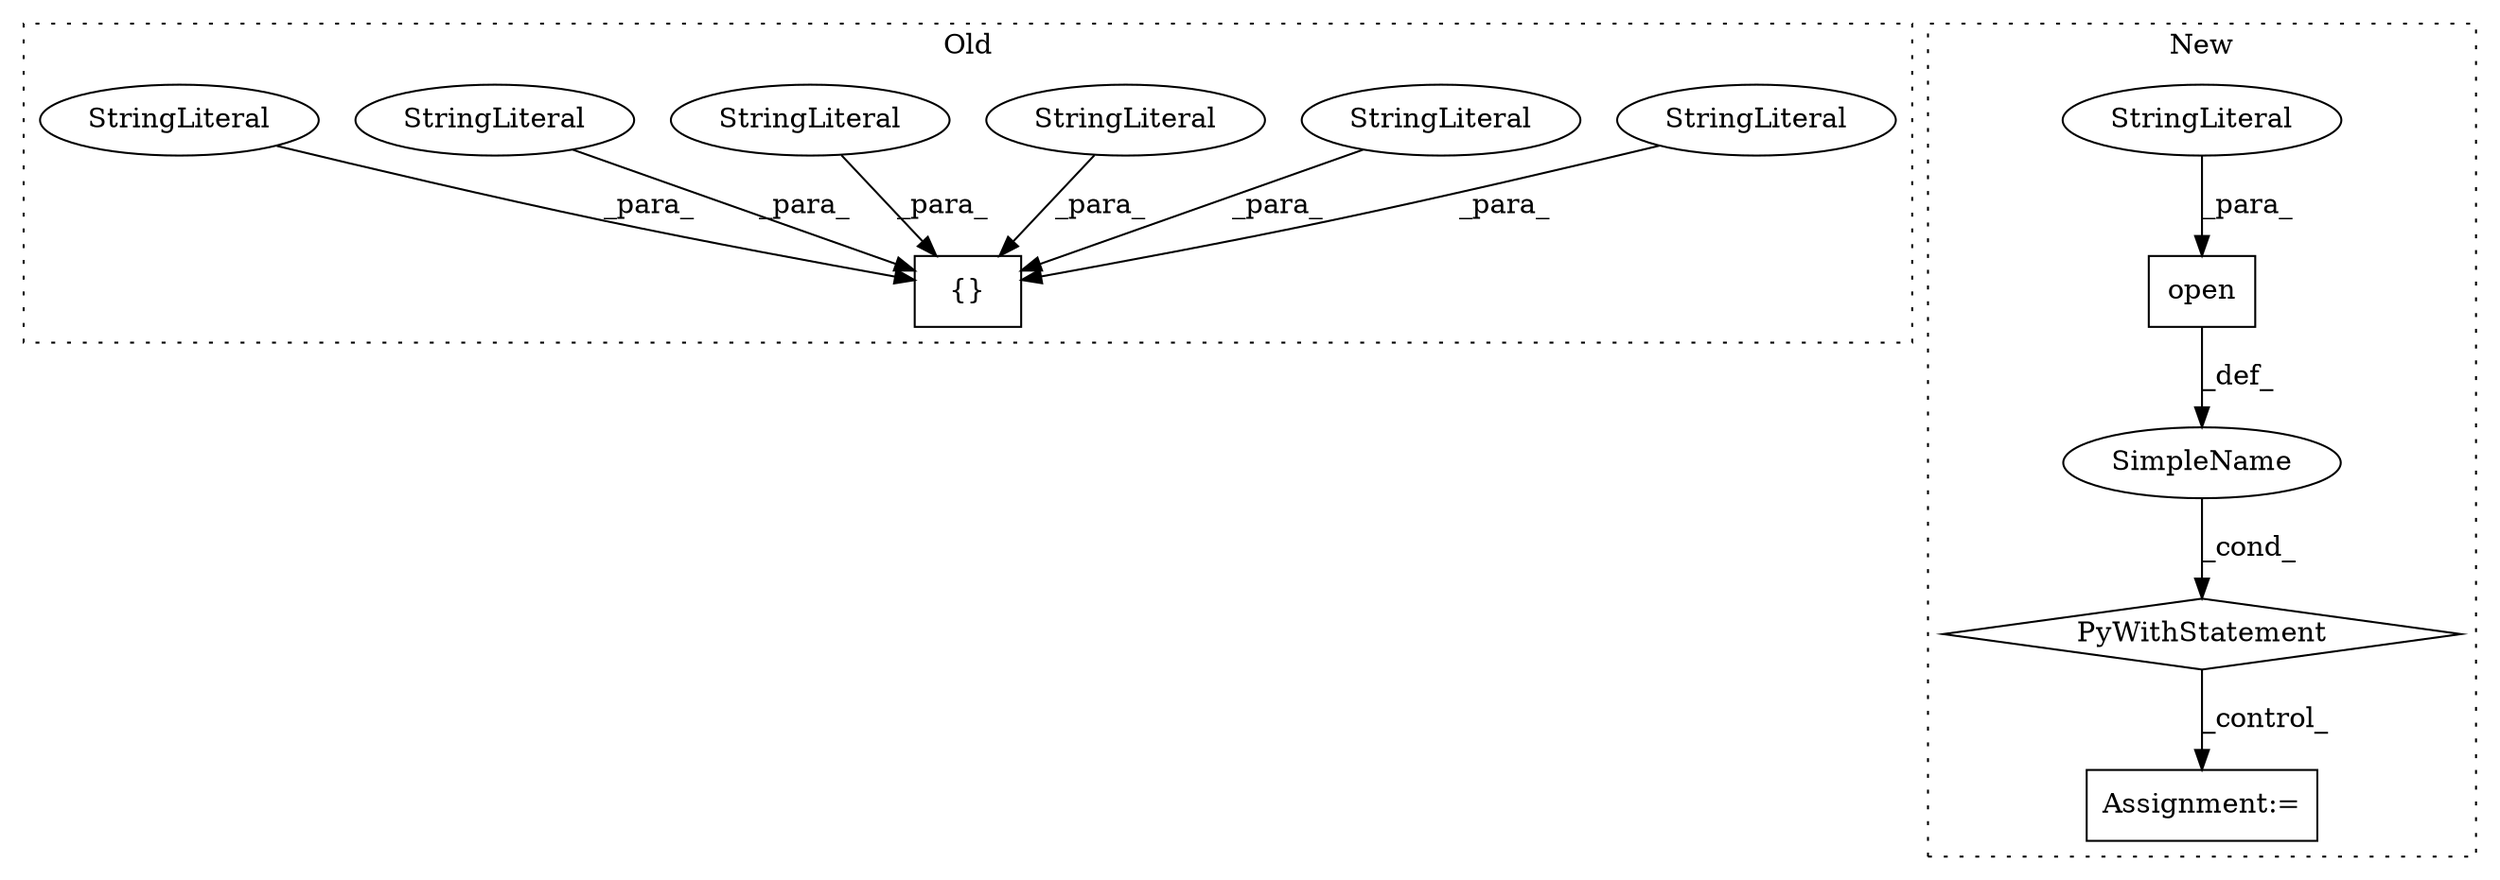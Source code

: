 digraph G {
subgraph cluster0 {
1 [label="{}" a="4" s="667,774" l="1,1" shape="box"];
7 [label="StringLiteral" a="45" s="681" l="15" shape="ellipse"];
8 [label="StringLiteral" a="45" s="722" l="6" shape="ellipse"];
9 [label="StringLiteral" a="45" s="729" l="7" shape="ellipse"];
10 [label="StringLiteral" a="45" s="743" l="31" shape="ellipse"];
11 [label="StringLiteral" a="45" s="668" l="12" shape="ellipse"];
12 [label="StringLiteral" a="45" s="737" l="5" shape="ellipse"];
label = "Old";
style="dotted";
}
subgraph cluster1 {
2 [label="open" a="32" s="349,372" l="5,1" shape="box"];
3 [label="StringLiteral" a="45" s="354" l="18" shape="ellipse"];
4 [label="PyWithStatement" a="104" s="339,373" l="10,2" shape="diamond"];
5 [label="SimpleName" a="42" s="" l="" shape="ellipse"];
6 [label="Assignment:=" a="7" s="403" l="1" shape="box"];
label = "New";
style="dotted";
}
2 -> 5 [label="_def_"];
3 -> 2 [label="_para_"];
4 -> 6 [label="_control_"];
5 -> 4 [label="_cond_"];
7 -> 1 [label="_para_"];
8 -> 1 [label="_para_"];
9 -> 1 [label="_para_"];
10 -> 1 [label="_para_"];
11 -> 1 [label="_para_"];
12 -> 1 [label="_para_"];
}